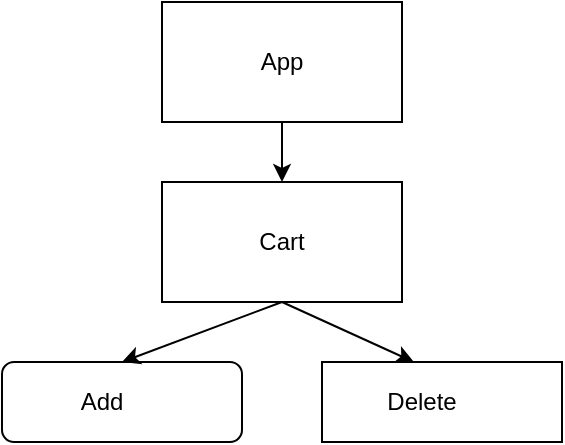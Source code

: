 <mxfile version="14.1.8" type="device"><diagram id="C5RBs43oDa-KdzZeNtuy" name="Page-1"><mxGraphModel dx="852" dy="1663" grid="1" gridSize="10" guides="1" tooltips="1" connect="1" arrows="1" fold="1" page="1" pageScale="1" pageWidth="827" pageHeight="1169" math="0" shadow="0"><root><mxCell id="WIyWlLk6GJQsqaUBKTNV-0"/><mxCell id="WIyWlLk6GJQsqaUBKTNV-1" parent="WIyWlLk6GJQsqaUBKTNV-0"/><mxCell id="8c1QdLrAc2DI2FYvKhwI-0" value="" style="rounded=0;whiteSpace=wrap;html=1;" vertex="1" parent="WIyWlLk6GJQsqaUBKTNV-1"><mxGeometry x="160" y="70" width="120" height="60" as="geometry"/></mxCell><mxCell id="8c1QdLrAc2DI2FYvKhwI-1" value="Cart" style="text;html=1;strokeColor=none;fillColor=none;align=center;verticalAlign=middle;whiteSpace=wrap;rounded=0;" vertex="1" parent="WIyWlLk6GJQsqaUBKTNV-1"><mxGeometry x="170" y="90" width="100" height="20" as="geometry"/></mxCell><mxCell id="8c1QdLrAc2DI2FYvKhwI-2" value="" style="rounded=1;whiteSpace=wrap;html=1;" vertex="1" parent="WIyWlLk6GJQsqaUBKTNV-1"><mxGeometry x="80" y="160" width="120" height="40" as="geometry"/></mxCell><mxCell id="8c1QdLrAc2DI2FYvKhwI-3" value="" style="endArrow=classic;html=1;exitX=0.5;exitY=1;exitDx=0;exitDy=0;entryX=0.5;entryY=0;entryDx=0;entryDy=0;" edge="1" parent="WIyWlLk6GJQsqaUBKTNV-1" source="8c1QdLrAc2DI2FYvKhwI-0" target="8c1QdLrAc2DI2FYvKhwI-2"><mxGeometry width="50" height="50" relative="1" as="geometry"><mxPoint x="390" y="280" as="sourcePoint"/><mxPoint x="440" y="230" as="targetPoint"/></mxGeometry></mxCell><mxCell id="8c1QdLrAc2DI2FYvKhwI-4" value="Text" style="text;html=1;strokeColor=none;fillColor=none;align=center;verticalAlign=middle;whiteSpace=wrap;rounded=0;" vertex="1" parent="WIyWlLk6GJQsqaUBKTNV-1"><mxGeometry x="280" y="170" width="40" height="20" as="geometry"/></mxCell><mxCell id="8c1QdLrAc2DI2FYvKhwI-6" value="" style="rounded=0;whiteSpace=wrap;html=1;" vertex="1" parent="WIyWlLk6GJQsqaUBKTNV-1"><mxGeometry x="240" y="160" width="120" height="40" as="geometry"/></mxCell><mxCell id="8c1QdLrAc2DI2FYvKhwI-7" value="" style="endArrow=classic;html=1;entryX=0.383;entryY=0;entryDx=0;entryDy=0;entryPerimeter=0;" edge="1" parent="WIyWlLk6GJQsqaUBKTNV-1" target="8c1QdLrAc2DI2FYvKhwI-6"><mxGeometry width="50" height="50" relative="1" as="geometry"><mxPoint x="220" y="130" as="sourcePoint"/><mxPoint x="440" y="230" as="targetPoint"/></mxGeometry></mxCell><mxCell id="8c1QdLrAc2DI2FYvKhwI-8" value="Add" style="text;html=1;strokeColor=none;fillColor=none;align=center;verticalAlign=middle;whiteSpace=wrap;rounded=0;" vertex="1" parent="WIyWlLk6GJQsqaUBKTNV-1"><mxGeometry x="110" y="170" width="40" height="20" as="geometry"/></mxCell><mxCell id="8c1QdLrAc2DI2FYvKhwI-9" value="Delete" style="text;html=1;strokeColor=none;fillColor=none;align=center;verticalAlign=middle;whiteSpace=wrap;rounded=0;" vertex="1" parent="WIyWlLk6GJQsqaUBKTNV-1"><mxGeometry x="270" y="170" width="40" height="20" as="geometry"/></mxCell><mxCell id="8c1QdLrAc2DI2FYvKhwI-10" value="" style="rounded=0;whiteSpace=wrap;html=1;" vertex="1" parent="WIyWlLk6GJQsqaUBKTNV-1"><mxGeometry x="160" y="-20" width="120" height="60" as="geometry"/></mxCell><mxCell id="8c1QdLrAc2DI2FYvKhwI-11" value="" style="endArrow=classic;html=1;exitX=0.5;exitY=1;exitDx=0;exitDy=0;entryX=0.5;entryY=0;entryDx=0;entryDy=0;" edge="1" parent="WIyWlLk6GJQsqaUBKTNV-1" source="8c1QdLrAc2DI2FYvKhwI-10" target="8c1QdLrAc2DI2FYvKhwI-0"><mxGeometry width="50" height="50" relative="1" as="geometry"><mxPoint x="390" y="250" as="sourcePoint"/><mxPoint x="440" y="200" as="targetPoint"/></mxGeometry></mxCell><mxCell id="8c1QdLrAc2DI2FYvKhwI-12" value="App" style="text;html=1;strokeColor=none;fillColor=none;align=center;verticalAlign=middle;whiteSpace=wrap;rounded=0;" vertex="1" parent="WIyWlLk6GJQsqaUBKTNV-1"><mxGeometry x="200" width="40" height="20" as="geometry"/></mxCell></root></mxGraphModel></diagram></mxfile>